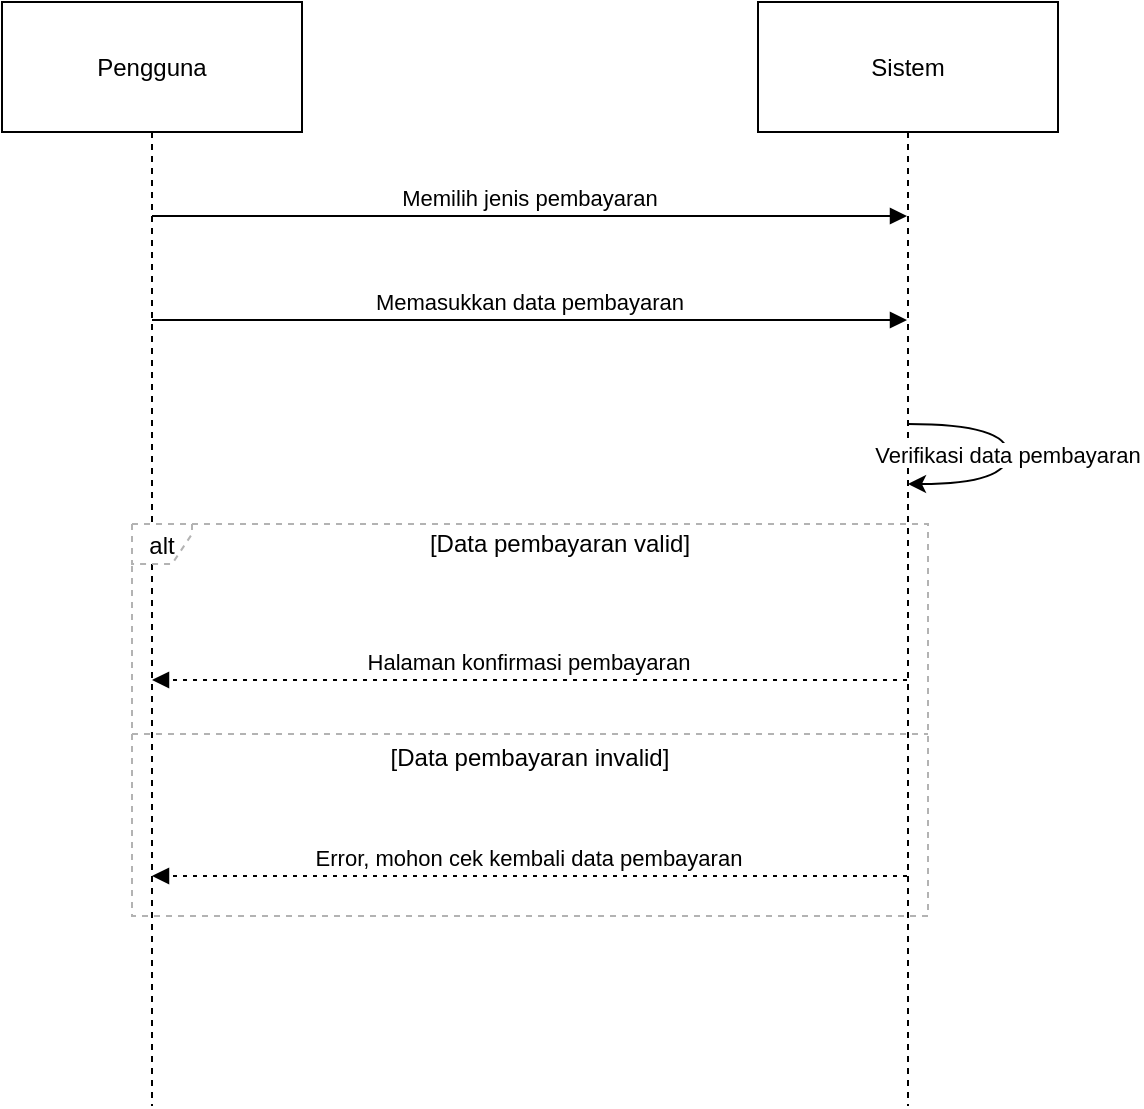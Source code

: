 <mxfile version="22.0.8" type="github">
  <diagram name="Page-1" id="0ppmDf2qHiQ-ZMDliXdA">
    <mxGraphModel>
      <root>
        <mxCell id="0" />
        <mxCell id="1" parent="0" />
        <mxCell id="2" value="Pengguna" style="shape=umlLifeline;perimeter=lifelinePerimeter;whiteSpace=wrap;container=1;dropTarget=0;collapsible=0;recursiveResize=0;outlineConnect=0;portConstraint=eastwest;newEdgeStyle={&quot;edgeStyle&quot;:&quot;elbowEdgeStyle&quot;,&quot;elbow&quot;:&quot;vertical&quot;,&quot;curved&quot;:0,&quot;rounded&quot;:0};size=65;" vertex="1" parent="1">
          <mxGeometry width="150" height="552" as="geometry" />
        </mxCell>
        <mxCell id="3" value="Sistem" style="shape=umlLifeline;perimeter=lifelinePerimeter;whiteSpace=wrap;container=1;dropTarget=0;collapsible=0;recursiveResize=0;outlineConnect=0;portConstraint=eastwest;newEdgeStyle={&quot;edgeStyle&quot;:&quot;elbowEdgeStyle&quot;,&quot;elbow&quot;:&quot;vertical&quot;,&quot;curved&quot;:0,&quot;rounded&quot;:0};size=65;" vertex="1" parent="1">
          <mxGeometry x="378" width="150" height="552" as="geometry" />
        </mxCell>
        <mxCell id="4" value="alt" style="shape=umlFrame;dashed=1;pointerEvents=0;dropTarget=0;strokeColor=#B3B3B3;height=20;width=30" vertex="1" parent="1">
          <mxGeometry x="65" y="261" width="398" height="196" as="geometry" />
        </mxCell>
        <mxCell id="5" value="[Data pembayaran valid]" style="text;strokeColor=none;fillColor=none;align=center;verticalAlign=middle;whiteSpace=wrap;" vertex="1" parent="4">
          <mxGeometry x="30" width="368" height="20" as="geometry" />
        </mxCell>
        <mxCell id="6" value="[Data pembayaran invalid]" style="shape=line;dashed=1;whiteSpace=wrap;verticalAlign=top;labelPosition=center;verticalLabelPosition=middle;align=center;strokeColor=#B3B3B3;" vertex="1" parent="4">
          <mxGeometry y="103" width="398" height="4" as="geometry" />
        </mxCell>
        <mxCell id="7" value="Memilih jenis pembayaran" style="verticalAlign=bottom;endArrow=block;edgeStyle=elbowEdgeStyle;elbow=vertical;curved=0;rounded=0;" edge="1" parent="1" source="2" target="3">
          <mxGeometry relative="1" as="geometry">
            <Array as="points">
              <mxPoint x="274" y="107" />
            </Array>
          </mxGeometry>
        </mxCell>
        <mxCell id="8" value="Memasukkan data pembayaran" style="verticalAlign=bottom;endArrow=block;edgeStyle=elbowEdgeStyle;elbow=vertical;curved=0;rounded=0;" edge="1" parent="1" source="2" target="3">
          <mxGeometry relative="1" as="geometry">
            <Array as="points">
              <mxPoint x="274" y="159" />
            </Array>
          </mxGeometry>
        </mxCell>
        <mxCell id="9" value="Verifikasi data pembayaran" style="curved=1;" edge="1" parent="1" source="3" target="3">
          <mxGeometry relative="1" as="geometry">
            <Array as="points">
              <mxPoint x="503" y="211" />
              <mxPoint x="503" y="241" />
            </Array>
          </mxGeometry>
        </mxCell>
        <mxCell id="10" value="Halaman konfirmasi pembayaran" style="verticalAlign=bottom;endArrow=block;edgeStyle=elbowEdgeStyle;elbow=vertical;curved=0;rounded=0;dashed=1;dashPattern=2 3;" edge="1" parent="1" source="3" target="2">
          <mxGeometry relative="1" as="geometry">
            <Array as="points">
              <mxPoint x="274" y="339" />
            </Array>
          </mxGeometry>
        </mxCell>
        <mxCell id="11" value="Error, mohon cek kembali data pembayaran" style="verticalAlign=bottom;endArrow=block;edgeStyle=elbowEdgeStyle;elbow=vertical;curved=0;rounded=0;dashed=1;dashPattern=2 3;" edge="1" parent="1" source="3" target="2">
          <mxGeometry relative="1" as="geometry">
            <Array as="points">
              <mxPoint x="274" y="437" />
            </Array>
          </mxGeometry>
        </mxCell>
      </root>
    </mxGraphModel>
  </diagram>
</mxfile>
